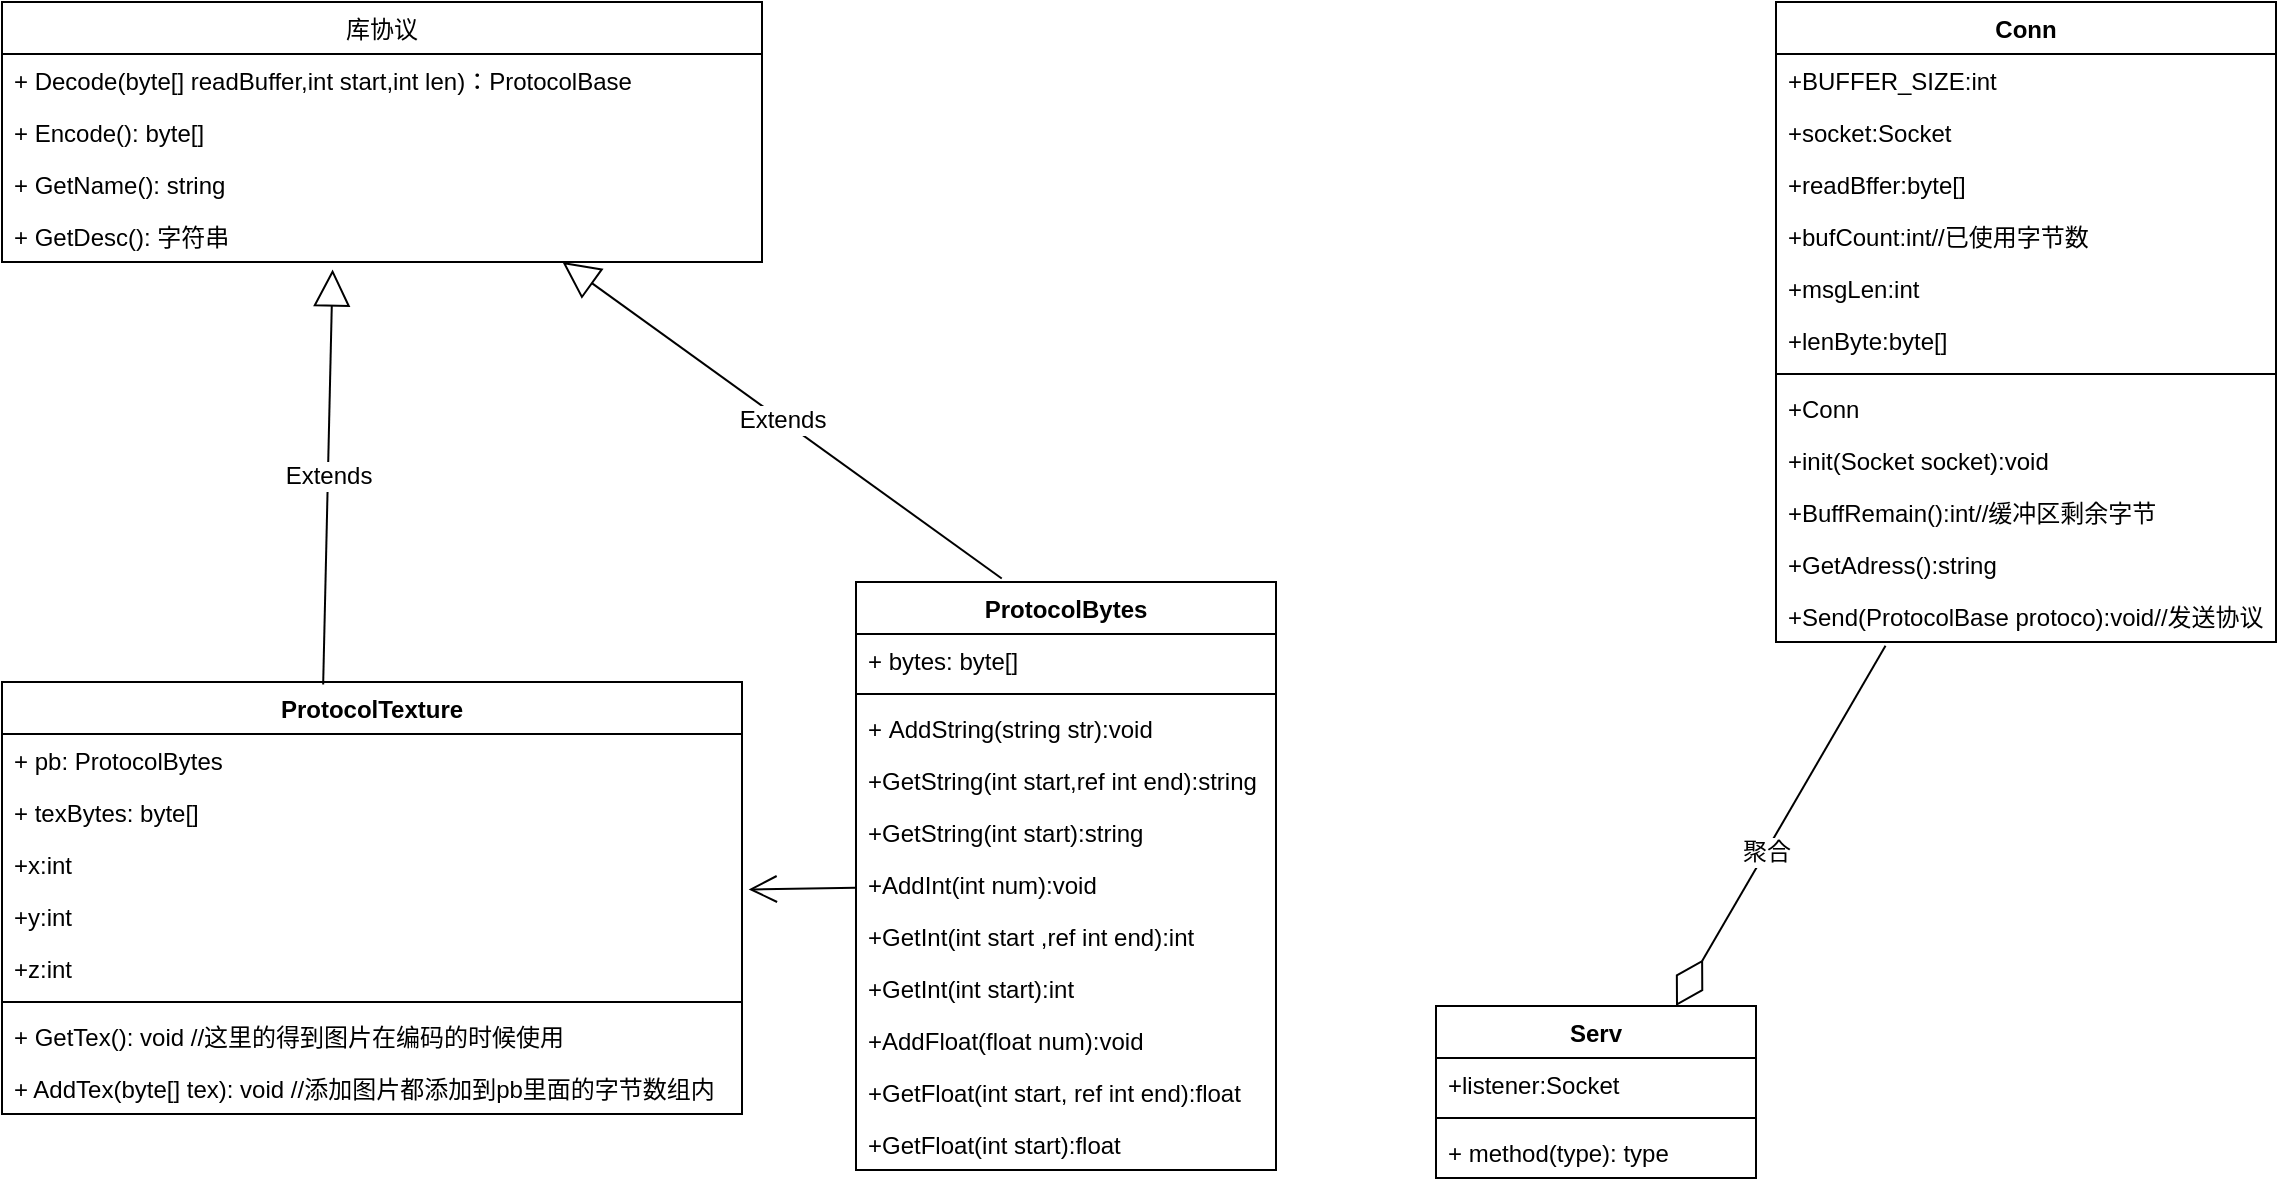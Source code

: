 <mxfile version="17.0.0" type="github">
  <diagram id="DBygFMPKqlgIvGjf5jtN" name="Page-1">
    <mxGraphModel dx="2075" dy="706" grid="1" gridSize="10" guides="1" tooltips="1" connect="1" arrows="1" fold="1" page="1" pageScale="1" pageWidth="827" pageHeight="1169" math="0" shadow="0">
      <root>
        <mxCell id="0" />
        <mxCell id="1" parent="0" />
        <object label="库协议" aa="" id="GdMeVJB9ZyJCCz1JmPij-1">
          <mxCell style="swimlane;fontStyle=0;childLayout=stackLayout;horizontal=1;startSize=26;fillColor=none;horizontalStack=0;resizeParent=1;resizeParentMax=0;resizeLast=0;collapsible=1;marginBottom=0;direction=east;" vertex="1" parent="1">
            <mxGeometry x="-827" y="40" width="380" height="130" as="geometry">
              <mxRectangle x="90" y="40" width="100" height="26" as="alternateBounds" />
            </mxGeometry>
          </mxCell>
        </object>
        <mxCell id="GdMeVJB9ZyJCCz1JmPij-2" value="+ Decode(byte[] readBuffer,int start,int len)：ProtocolBase" style="text;strokeColor=none;fillColor=none;align=left;verticalAlign=top;spacingLeft=4;spacingRight=4;overflow=hidden;rotatable=0;points=[[0,0.5],[1,0.5]];portConstraint=eastwest;" vertex="1" parent="GdMeVJB9ZyJCCz1JmPij-1">
          <mxGeometry y="26" width="380" height="26" as="geometry" />
        </mxCell>
        <mxCell id="GdMeVJB9ZyJCCz1JmPij-3" value="+ Encode(): byte[]" style="text;strokeColor=none;fillColor=none;align=left;verticalAlign=top;spacingLeft=4;spacingRight=4;overflow=hidden;rotatable=0;points=[[0,0.5],[1,0.5]];portConstraint=eastwest;" vertex="1" parent="GdMeVJB9ZyJCCz1JmPij-1">
          <mxGeometry y="52" width="380" height="26" as="geometry" />
        </mxCell>
        <mxCell id="GdMeVJB9ZyJCCz1JmPij-4" value="+ GetName(): string" style="text;strokeColor=none;fillColor=none;align=left;verticalAlign=top;spacingLeft=4;spacingRight=4;overflow=hidden;rotatable=0;points=[[0,0.5],[1,0.5]];portConstraint=eastwest;" vertex="1" parent="GdMeVJB9ZyJCCz1JmPij-1">
          <mxGeometry y="78" width="380" height="26" as="geometry" />
        </mxCell>
        <mxCell id="GdMeVJB9ZyJCCz1JmPij-5" value="+ GetDesc(): 字符串" style="text;strokeColor=none;fillColor=none;align=left;verticalAlign=top;spacingLeft=4;spacingRight=4;overflow=hidden;rotatable=0;points=[[0,0.5],[1,0.5]];portConstraint=eastwest;" vertex="1" parent="GdMeVJB9ZyJCCz1JmPij-1">
          <mxGeometry y="104" width="380" height="26" as="geometry" />
        </mxCell>
        <mxCell id="GdMeVJB9ZyJCCz1JmPij-29" value="ProtocolBytes" style="swimlane;fontStyle=1;align=center;verticalAlign=top;childLayout=stackLayout;horizontal=1;startSize=26;horizontalStack=0;resizeParent=1;resizeParentMax=0;resizeLast=0;collapsible=1;marginBottom=0;labelBackgroundColor=default;fontFamily=Helvetica;fontSize=12;fontColor=default;strokeColor=default;strokeWidth=1;fillColor=none;" vertex="1" parent="1">
          <mxGeometry x="-400" y="330" width="210" height="294" as="geometry" />
        </mxCell>
        <mxCell id="GdMeVJB9ZyJCCz1JmPij-30" value="+ bytes: byte[]" style="text;strokeColor=none;fillColor=none;align=left;verticalAlign=top;spacingLeft=4;spacingRight=4;overflow=hidden;rotatable=0;points=[[0,0.5],[1,0.5]];portConstraint=eastwest;labelBackgroundColor=default;fontFamily=Helvetica;fontSize=12;fontColor=default;" vertex="1" parent="GdMeVJB9ZyJCCz1JmPij-29">
          <mxGeometry y="26" width="210" height="26" as="geometry" />
        </mxCell>
        <mxCell id="GdMeVJB9ZyJCCz1JmPij-31" value="" style="line;strokeWidth=1;fillColor=none;align=left;verticalAlign=middle;spacingTop=-1;spacingLeft=3;spacingRight=3;rotatable=0;labelPosition=right;points=[];portConstraint=eastwest;labelBackgroundColor=default;fontFamily=Helvetica;fontSize=12;fontColor=default;" vertex="1" parent="GdMeVJB9ZyJCCz1JmPij-29">
          <mxGeometry y="52" width="210" height="8" as="geometry" />
        </mxCell>
        <mxCell id="GdMeVJB9ZyJCCz1JmPij-32" value="+ AddString(string str):void&#xa;" style="text;strokeColor=none;fillColor=none;align=left;verticalAlign=top;spacingLeft=4;spacingRight=4;overflow=hidden;rotatable=0;points=[[0,0.5],[1,0.5]];portConstraint=eastwest;labelBackgroundColor=default;fontFamily=Helvetica;fontSize=12;fontColor=default;" vertex="1" parent="GdMeVJB9ZyJCCz1JmPij-29">
          <mxGeometry y="60" width="210" height="26" as="geometry" />
        </mxCell>
        <mxCell id="GdMeVJB9ZyJCCz1JmPij-34" value="+GetString(int start,ref int end):string" style="text;strokeColor=none;fillColor=none;align=left;verticalAlign=top;spacingLeft=4;spacingRight=4;overflow=hidden;rotatable=0;points=[[0,0.5],[1,0.5]];portConstraint=eastwest;labelBackgroundColor=default;fontFamily=Helvetica;fontSize=12;fontColor=default;" vertex="1" parent="GdMeVJB9ZyJCCz1JmPij-29">
          <mxGeometry y="86" width="210" height="26" as="geometry" />
        </mxCell>
        <mxCell id="GdMeVJB9ZyJCCz1JmPij-35" value="+GetString(int start):string" style="text;strokeColor=none;fillColor=none;align=left;verticalAlign=top;spacingLeft=4;spacingRight=4;overflow=hidden;rotatable=0;points=[[0,0.5],[1,0.5]];portConstraint=eastwest;labelBackgroundColor=default;fontFamily=Helvetica;fontSize=12;fontColor=default;" vertex="1" parent="GdMeVJB9ZyJCCz1JmPij-29">
          <mxGeometry y="112" width="210" height="26" as="geometry" />
        </mxCell>
        <mxCell id="GdMeVJB9ZyJCCz1JmPij-36" value="+AddInt(int num):void" style="text;strokeColor=none;fillColor=none;align=left;verticalAlign=top;spacingLeft=4;spacingRight=4;overflow=hidden;rotatable=0;points=[[0,0.5],[1,0.5]];portConstraint=eastwest;labelBackgroundColor=default;fontFamily=Helvetica;fontSize=12;fontColor=default;" vertex="1" parent="GdMeVJB9ZyJCCz1JmPij-29">
          <mxGeometry y="138" width="210" height="26" as="geometry" />
        </mxCell>
        <mxCell id="GdMeVJB9ZyJCCz1JmPij-37" value="+GetInt(int start ,ref int end):int" style="text;strokeColor=none;fillColor=none;align=left;verticalAlign=top;spacingLeft=4;spacingRight=4;overflow=hidden;rotatable=0;points=[[0,0.5],[1,0.5]];portConstraint=eastwest;labelBackgroundColor=default;fontFamily=Helvetica;fontSize=12;fontColor=default;" vertex="1" parent="GdMeVJB9ZyJCCz1JmPij-29">
          <mxGeometry y="164" width="210" height="26" as="geometry" />
        </mxCell>
        <mxCell id="GdMeVJB9ZyJCCz1JmPij-38" value="+GetInt(int start):int" style="text;strokeColor=none;fillColor=none;align=left;verticalAlign=top;spacingLeft=4;spacingRight=4;overflow=hidden;rotatable=0;points=[[0,0.5],[1,0.5]];portConstraint=eastwest;labelBackgroundColor=default;fontFamily=Helvetica;fontSize=12;fontColor=default;" vertex="1" parent="GdMeVJB9ZyJCCz1JmPij-29">
          <mxGeometry y="190" width="210" height="26" as="geometry" />
        </mxCell>
        <mxCell id="GdMeVJB9ZyJCCz1JmPij-39" value="+AddFloat(float num):void" style="text;strokeColor=none;fillColor=none;align=left;verticalAlign=top;spacingLeft=4;spacingRight=4;overflow=hidden;rotatable=0;points=[[0,0.5],[1,0.5]];portConstraint=eastwest;labelBackgroundColor=default;fontFamily=Helvetica;fontSize=12;fontColor=default;" vertex="1" parent="GdMeVJB9ZyJCCz1JmPij-29">
          <mxGeometry y="216" width="210" height="26" as="geometry" />
        </mxCell>
        <mxCell id="GdMeVJB9ZyJCCz1JmPij-40" value="+GetFloat(int start, ref int end):float" style="text;strokeColor=none;fillColor=none;align=left;verticalAlign=top;spacingLeft=4;spacingRight=4;overflow=hidden;rotatable=0;points=[[0,0.5],[1,0.5]];portConstraint=eastwest;labelBackgroundColor=default;fontFamily=Helvetica;fontSize=12;fontColor=default;" vertex="1" parent="GdMeVJB9ZyJCCz1JmPij-29">
          <mxGeometry y="242" width="210" height="26" as="geometry" />
        </mxCell>
        <mxCell id="GdMeVJB9ZyJCCz1JmPij-41" value="+GetFloat(int start):float" style="text;strokeColor=none;fillColor=none;align=left;verticalAlign=top;spacingLeft=4;spacingRight=4;overflow=hidden;rotatable=0;points=[[0,0.5],[1,0.5]];portConstraint=eastwest;labelBackgroundColor=default;fontFamily=Helvetica;fontSize=12;fontColor=default;" vertex="1" parent="GdMeVJB9ZyJCCz1JmPij-29">
          <mxGeometry y="268" width="210" height="26" as="geometry" />
        </mxCell>
        <mxCell id="GdMeVJB9ZyJCCz1JmPij-33" value="Extends" style="endArrow=block;endSize=16;endFill=0;html=1;rounded=0;fontFamily=Helvetica;fontSize=12;fontColor=default;exitX=0.347;exitY=-0.006;exitDx=0;exitDy=0;exitPerimeter=0;" edge="1" parent="1" source="GdMeVJB9ZyJCCz1JmPij-29" target="GdMeVJB9ZyJCCz1JmPij-1">
          <mxGeometry width="160" relative="1" as="geometry">
            <mxPoint x="-330" y="320" as="sourcePoint" />
            <mxPoint x="410" y="290" as="targetPoint" />
          </mxGeometry>
        </mxCell>
        <mxCell id="GdMeVJB9ZyJCCz1JmPij-42" value="ProtocolTexture" style="swimlane;fontStyle=1;align=center;verticalAlign=top;childLayout=stackLayout;horizontal=1;startSize=26;horizontalStack=0;resizeParent=1;resizeParentMax=0;resizeLast=0;collapsible=1;marginBottom=0;labelBackgroundColor=default;fontFamily=Helvetica;fontSize=12;fontColor=default;strokeColor=default;strokeWidth=1;fillColor=none;" vertex="1" parent="1">
          <mxGeometry x="-827" y="380" width="370" height="216" as="geometry" />
        </mxCell>
        <mxCell id="GdMeVJB9ZyJCCz1JmPij-43" value="+ pb: ProtocolBytes" style="text;strokeColor=none;fillColor=none;align=left;verticalAlign=top;spacingLeft=4;spacingRight=4;overflow=hidden;rotatable=0;points=[[0,0.5],[1,0.5]];portConstraint=eastwest;labelBackgroundColor=default;fontFamily=Helvetica;fontSize=12;fontColor=default;" vertex="1" parent="GdMeVJB9ZyJCCz1JmPij-42">
          <mxGeometry y="26" width="370" height="26" as="geometry" />
        </mxCell>
        <mxCell id="GdMeVJB9ZyJCCz1JmPij-46" value="+ texBytes: byte[]" style="text;strokeColor=none;fillColor=none;align=left;verticalAlign=top;spacingLeft=4;spacingRight=4;overflow=hidden;rotatable=0;points=[[0,0.5],[1,0.5]];portConstraint=eastwest;labelBackgroundColor=default;fontFamily=Helvetica;fontSize=12;fontColor=default;" vertex="1" parent="GdMeVJB9ZyJCCz1JmPij-42">
          <mxGeometry y="52" width="370" height="26" as="geometry" />
        </mxCell>
        <mxCell id="GdMeVJB9ZyJCCz1JmPij-48" value="+x:int" style="text;strokeColor=none;fillColor=none;align=left;verticalAlign=top;spacingLeft=4;spacingRight=4;overflow=hidden;rotatable=0;points=[[0,0.5],[1,0.5]];portConstraint=eastwest;labelBackgroundColor=default;fontFamily=Helvetica;fontSize=12;fontColor=default;" vertex="1" parent="GdMeVJB9ZyJCCz1JmPij-42">
          <mxGeometry y="78" width="370" height="26" as="geometry" />
        </mxCell>
        <mxCell id="GdMeVJB9ZyJCCz1JmPij-49" value="+y:int" style="text;strokeColor=none;fillColor=none;align=left;verticalAlign=top;spacingLeft=4;spacingRight=4;overflow=hidden;rotatable=0;points=[[0,0.5],[1,0.5]];portConstraint=eastwest;labelBackgroundColor=default;fontFamily=Helvetica;fontSize=12;fontColor=default;" vertex="1" parent="GdMeVJB9ZyJCCz1JmPij-42">
          <mxGeometry y="104" width="370" height="26" as="geometry" />
        </mxCell>
        <mxCell id="GdMeVJB9ZyJCCz1JmPij-50" value="+z:int" style="text;strokeColor=none;fillColor=none;align=left;verticalAlign=top;spacingLeft=4;spacingRight=4;overflow=hidden;rotatable=0;points=[[0,0.5],[1,0.5]];portConstraint=eastwest;labelBackgroundColor=default;fontFamily=Helvetica;fontSize=12;fontColor=default;" vertex="1" parent="GdMeVJB9ZyJCCz1JmPij-42">
          <mxGeometry y="130" width="370" height="26" as="geometry" />
        </mxCell>
        <mxCell id="GdMeVJB9ZyJCCz1JmPij-44" value="" style="line;strokeWidth=1;fillColor=none;align=left;verticalAlign=middle;spacingTop=-1;spacingLeft=3;spacingRight=3;rotatable=0;labelPosition=right;points=[];portConstraint=eastwest;labelBackgroundColor=default;fontFamily=Helvetica;fontSize=12;fontColor=default;" vertex="1" parent="GdMeVJB9ZyJCCz1JmPij-42">
          <mxGeometry y="156" width="370" height="8" as="geometry" />
        </mxCell>
        <mxCell id="GdMeVJB9ZyJCCz1JmPij-45" value="+ GetTex(): void //这里的得到图片在编码的时候使用" style="text;strokeColor=none;fillColor=none;align=left;verticalAlign=top;spacingLeft=4;spacingRight=4;overflow=hidden;rotatable=0;points=[[0,0.5],[1,0.5]];portConstraint=eastwest;labelBackgroundColor=default;fontFamily=Helvetica;fontSize=12;fontColor=default;" vertex="1" parent="GdMeVJB9ZyJCCz1JmPij-42">
          <mxGeometry y="164" width="370" height="26" as="geometry" />
        </mxCell>
        <mxCell id="GdMeVJB9ZyJCCz1JmPij-51" value="+ AddTex(byte[] tex): void //添加图片都添加到pb里面的字节数组内" style="text;strokeColor=none;fillColor=none;align=left;verticalAlign=top;spacingLeft=4;spacingRight=4;overflow=hidden;rotatable=0;points=[[0,0.5],[1,0.5]];portConstraint=eastwest;labelBackgroundColor=default;fontFamily=Helvetica;fontSize=12;fontColor=default;" vertex="1" parent="GdMeVJB9ZyJCCz1JmPij-42">
          <mxGeometry y="190" width="370" height="26" as="geometry" />
        </mxCell>
        <mxCell id="GdMeVJB9ZyJCCz1JmPij-52" value="Extends" style="endArrow=block;endSize=16;endFill=0;html=1;rounded=0;fontFamily=Helvetica;fontSize=12;fontColor=default;exitX=0.434;exitY=0.006;exitDx=0;exitDy=0;exitPerimeter=0;entryX=0.435;entryY=1.143;entryDx=0;entryDy=0;entryPerimeter=0;" edge="1" parent="1" source="GdMeVJB9ZyJCCz1JmPij-42" target="GdMeVJB9ZyJCCz1JmPij-5">
          <mxGeometry width="160" relative="1" as="geometry">
            <mxPoint x="220" y="430" as="sourcePoint" />
            <mxPoint x="380" y="430" as="targetPoint" />
          </mxGeometry>
        </mxCell>
        <mxCell id="GdMeVJB9ZyJCCz1JmPij-54" value="Conn" style="swimlane;fontStyle=1;align=center;verticalAlign=top;childLayout=stackLayout;horizontal=1;startSize=26;horizontalStack=0;resizeParent=1;resizeParentMax=0;resizeLast=0;collapsible=1;marginBottom=0;labelBackgroundColor=default;fontFamily=Helvetica;fontSize=12;fontColor=default;strokeColor=default;strokeWidth=1;fillColor=none;" vertex="1" parent="1">
          <mxGeometry x="60" y="40" width="250" height="320" as="geometry" />
        </mxCell>
        <mxCell id="GdMeVJB9ZyJCCz1JmPij-55" value="+BUFFER_SIZE:int" style="text;strokeColor=none;fillColor=none;align=left;verticalAlign=top;spacingLeft=4;spacingRight=4;overflow=hidden;rotatable=0;points=[[0,0.5],[1,0.5]];portConstraint=eastwest;labelBackgroundColor=default;fontFamily=Helvetica;fontSize=12;fontColor=default;" vertex="1" parent="GdMeVJB9ZyJCCz1JmPij-54">
          <mxGeometry y="26" width="250" height="26" as="geometry" />
        </mxCell>
        <mxCell id="GdMeVJB9ZyJCCz1JmPij-58" value="+socket:Socket" style="text;strokeColor=none;fillColor=none;align=left;verticalAlign=top;spacingLeft=4;spacingRight=4;overflow=hidden;rotatable=0;points=[[0,0.5],[1,0.5]];portConstraint=eastwest;labelBackgroundColor=default;fontFamily=Helvetica;fontSize=12;fontColor=default;" vertex="1" parent="GdMeVJB9ZyJCCz1JmPij-54">
          <mxGeometry y="52" width="250" height="26" as="geometry" />
        </mxCell>
        <mxCell id="GdMeVJB9ZyJCCz1JmPij-59" value="+readBffer:byte[]" style="text;strokeColor=none;fillColor=none;align=left;verticalAlign=top;spacingLeft=4;spacingRight=4;overflow=hidden;rotatable=0;points=[[0,0.5],[1,0.5]];portConstraint=eastwest;labelBackgroundColor=default;fontFamily=Helvetica;fontSize=12;fontColor=default;" vertex="1" parent="GdMeVJB9ZyJCCz1JmPij-54">
          <mxGeometry y="78" width="250" height="26" as="geometry" />
        </mxCell>
        <mxCell id="GdMeVJB9ZyJCCz1JmPij-60" value="+bufCount:int//已使用字节数" style="text;strokeColor=none;fillColor=none;align=left;verticalAlign=top;spacingLeft=4;spacingRight=4;overflow=hidden;rotatable=0;points=[[0,0.5],[1,0.5]];portConstraint=eastwest;labelBackgroundColor=default;fontFamily=Helvetica;fontSize=12;fontColor=default;" vertex="1" parent="GdMeVJB9ZyJCCz1JmPij-54">
          <mxGeometry y="104" width="250" height="26" as="geometry" />
        </mxCell>
        <mxCell id="GdMeVJB9ZyJCCz1JmPij-61" value="+msgLen:int" style="text;strokeColor=none;fillColor=none;align=left;verticalAlign=top;spacingLeft=4;spacingRight=4;overflow=hidden;rotatable=0;points=[[0,0.5],[1,0.5]];portConstraint=eastwest;labelBackgroundColor=default;fontFamily=Helvetica;fontSize=12;fontColor=default;" vertex="1" parent="GdMeVJB9ZyJCCz1JmPij-54">
          <mxGeometry y="130" width="250" height="26" as="geometry" />
        </mxCell>
        <mxCell id="GdMeVJB9ZyJCCz1JmPij-62" value="+lenByte:byte[]" style="text;strokeColor=none;fillColor=none;align=left;verticalAlign=top;spacingLeft=4;spacingRight=4;overflow=hidden;rotatable=0;points=[[0,0.5],[1,0.5]];portConstraint=eastwest;labelBackgroundColor=default;fontFamily=Helvetica;fontSize=12;fontColor=default;" vertex="1" parent="GdMeVJB9ZyJCCz1JmPij-54">
          <mxGeometry y="156" width="250" height="26" as="geometry" />
        </mxCell>
        <mxCell id="GdMeVJB9ZyJCCz1JmPij-56" value="" style="line;strokeWidth=1;fillColor=none;align=left;verticalAlign=middle;spacingTop=-1;spacingLeft=3;spacingRight=3;rotatable=0;labelPosition=right;points=[];portConstraint=eastwest;labelBackgroundColor=default;fontFamily=Helvetica;fontSize=12;fontColor=default;" vertex="1" parent="GdMeVJB9ZyJCCz1JmPij-54">
          <mxGeometry y="182" width="250" height="8" as="geometry" />
        </mxCell>
        <mxCell id="GdMeVJB9ZyJCCz1JmPij-57" value="+Conn" style="text;strokeColor=none;fillColor=none;align=left;verticalAlign=top;spacingLeft=4;spacingRight=4;overflow=hidden;rotatable=0;points=[[0,0.5],[1,0.5]];portConstraint=eastwest;labelBackgroundColor=default;fontFamily=Helvetica;fontSize=12;fontColor=default;" vertex="1" parent="GdMeVJB9ZyJCCz1JmPij-54">
          <mxGeometry y="190" width="250" height="26" as="geometry" />
        </mxCell>
        <mxCell id="GdMeVJB9ZyJCCz1JmPij-64" value="+init(Socket socket):void" style="text;strokeColor=none;fillColor=none;align=left;verticalAlign=top;spacingLeft=4;spacingRight=4;overflow=hidden;rotatable=0;points=[[0,0.5],[1,0.5]];portConstraint=eastwest;labelBackgroundColor=default;fontFamily=Helvetica;fontSize=12;fontColor=default;" vertex="1" parent="GdMeVJB9ZyJCCz1JmPij-54">
          <mxGeometry y="216" width="250" height="26" as="geometry" />
        </mxCell>
        <mxCell id="GdMeVJB9ZyJCCz1JmPij-65" value="+BuffRemain():int//缓冲区剩余字节" style="text;strokeColor=none;fillColor=none;align=left;verticalAlign=top;spacingLeft=4;spacingRight=4;overflow=hidden;rotatable=0;points=[[0,0.5],[1,0.5]];portConstraint=eastwest;labelBackgroundColor=default;fontFamily=Helvetica;fontSize=12;fontColor=default;" vertex="1" parent="GdMeVJB9ZyJCCz1JmPij-54">
          <mxGeometry y="242" width="250" height="26" as="geometry" />
        </mxCell>
        <mxCell id="GdMeVJB9ZyJCCz1JmPij-66" value="+GetAdress():string" style="text;strokeColor=none;fillColor=none;align=left;verticalAlign=top;spacingLeft=4;spacingRight=4;overflow=hidden;rotatable=0;points=[[0,0.5],[1,0.5]];portConstraint=eastwest;labelBackgroundColor=default;fontFamily=Helvetica;fontSize=12;fontColor=default;" vertex="1" parent="GdMeVJB9ZyJCCz1JmPij-54">
          <mxGeometry y="268" width="250" height="26" as="geometry" />
        </mxCell>
        <mxCell id="GdMeVJB9ZyJCCz1JmPij-67" value="+Send(ProtocolBase protoco):void//发送协议" style="text;strokeColor=none;fillColor=none;align=left;verticalAlign=top;spacingLeft=4;spacingRight=4;overflow=hidden;rotatable=0;points=[[0,0.5],[1,0.5]];portConstraint=eastwest;labelBackgroundColor=default;fontFamily=Helvetica;fontSize=12;fontColor=default;" vertex="1" parent="GdMeVJB9ZyJCCz1JmPij-54">
          <mxGeometry y="294" width="250" height="26" as="geometry" />
        </mxCell>
        <mxCell id="GdMeVJB9ZyJCCz1JmPij-68" value="Serv&#xa;" style="swimlane;fontStyle=1;align=center;verticalAlign=top;childLayout=stackLayout;horizontal=1;startSize=26;horizontalStack=0;resizeParent=1;resizeParentMax=0;resizeLast=0;collapsible=1;marginBottom=0;labelBackgroundColor=default;fontFamily=Helvetica;fontSize=12;fontColor=default;strokeColor=default;strokeWidth=1;fillColor=none;" vertex="1" parent="1">
          <mxGeometry x="-110" y="542" width="160" height="86" as="geometry" />
        </mxCell>
        <mxCell id="GdMeVJB9ZyJCCz1JmPij-69" value="+listener:Socket" style="text;strokeColor=none;fillColor=none;align=left;verticalAlign=top;spacingLeft=4;spacingRight=4;overflow=hidden;rotatable=0;points=[[0,0.5],[1,0.5]];portConstraint=eastwest;labelBackgroundColor=default;fontFamily=Helvetica;fontSize=12;fontColor=default;" vertex="1" parent="GdMeVJB9ZyJCCz1JmPij-68">
          <mxGeometry y="26" width="160" height="26" as="geometry" />
        </mxCell>
        <mxCell id="GdMeVJB9ZyJCCz1JmPij-70" value="" style="line;strokeWidth=1;fillColor=none;align=left;verticalAlign=middle;spacingTop=-1;spacingLeft=3;spacingRight=3;rotatable=0;labelPosition=right;points=[];portConstraint=eastwest;labelBackgroundColor=default;fontFamily=Helvetica;fontSize=12;fontColor=default;" vertex="1" parent="GdMeVJB9ZyJCCz1JmPij-68">
          <mxGeometry y="52" width="160" height="8" as="geometry" />
        </mxCell>
        <mxCell id="GdMeVJB9ZyJCCz1JmPij-71" value="+ method(type): type" style="text;strokeColor=none;fillColor=none;align=left;verticalAlign=top;spacingLeft=4;spacingRight=4;overflow=hidden;rotatable=0;points=[[0,0.5],[1,0.5]];portConstraint=eastwest;labelBackgroundColor=default;fontFamily=Helvetica;fontSize=12;fontColor=default;" vertex="1" parent="GdMeVJB9ZyJCCz1JmPij-68">
          <mxGeometry y="60" width="160" height="26" as="geometry" />
        </mxCell>
        <mxCell id="GdMeVJB9ZyJCCz1JmPij-72" value="" style="endArrow=open;endFill=1;endSize=12;html=1;rounded=0;fontFamily=Helvetica;fontSize=12;fontColor=default;entryX=1.009;entryY=-0.01;entryDx=0;entryDy=0;entryPerimeter=0;" edge="1" parent="1" source="GdMeVJB9ZyJCCz1JmPij-36" target="GdMeVJB9ZyJCCz1JmPij-49">
          <mxGeometry width="160" relative="1" as="geometry">
            <mxPoint x="-390" y="510" as="sourcePoint" />
            <mxPoint x="-230" y="510" as="targetPoint" />
          </mxGeometry>
        </mxCell>
        <mxCell id="GdMeVJB9ZyJCCz1JmPij-73" value="" style="endArrow=diamondThin;endFill=0;endSize=24;html=1;rounded=0;fontFamily=Helvetica;fontSize=12;fontColor=default;entryX=0.75;entryY=0;entryDx=0;entryDy=0;exitX=0.219;exitY=1.074;exitDx=0;exitDy=0;exitPerimeter=0;" edge="1" parent="1" source="GdMeVJB9ZyJCCz1JmPij-67" target="GdMeVJB9ZyJCCz1JmPij-68">
          <mxGeometry width="160" relative="1" as="geometry">
            <mxPoint x="-390" y="510" as="sourcePoint" />
            <mxPoint x="-230" y="510" as="targetPoint" />
          </mxGeometry>
        </mxCell>
        <mxCell id="GdMeVJB9ZyJCCz1JmPij-74" value="聚合" style="edgeLabel;html=1;align=center;verticalAlign=middle;resizable=0;points=[];fontSize=12;fontFamily=Helvetica;fontColor=default;" vertex="1" connectable="0" parent="GdMeVJB9ZyJCCz1JmPij-73">
          <mxGeometry x="0.136" relative="1" as="geometry">
            <mxPoint as="offset" />
          </mxGeometry>
        </mxCell>
      </root>
    </mxGraphModel>
  </diagram>
</mxfile>
